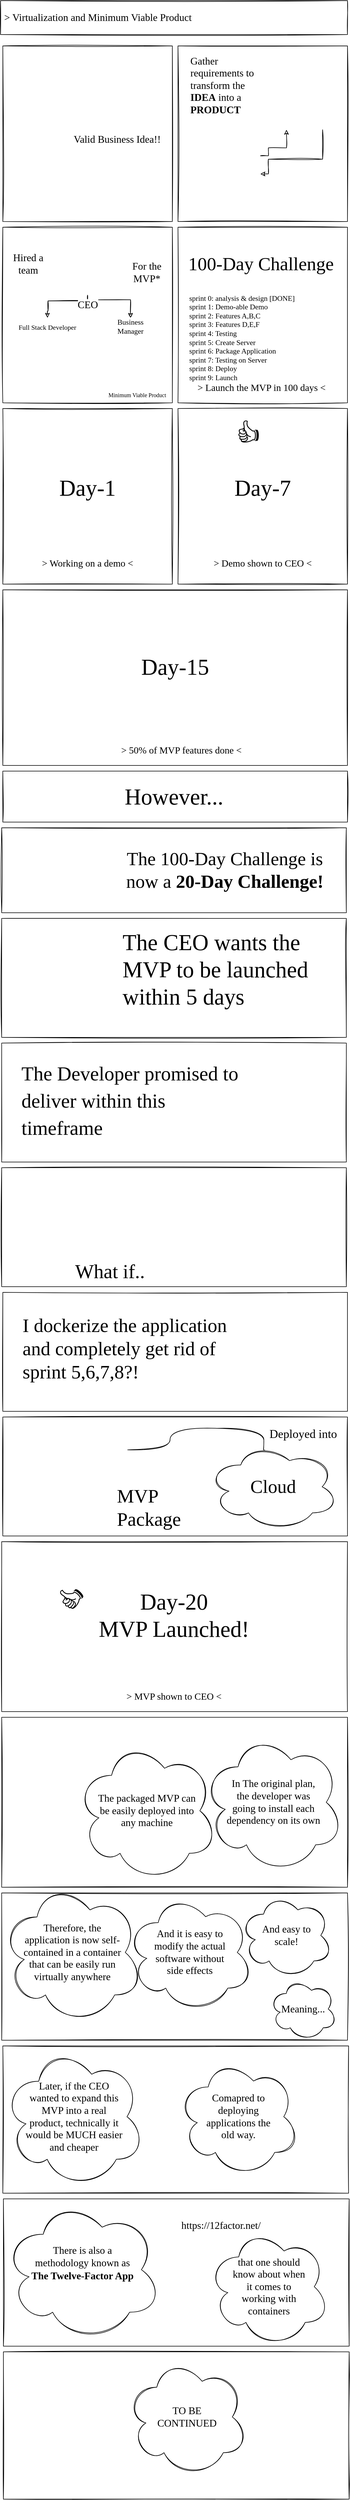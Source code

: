 <mxfile version="14.6.3" type="device"><diagram id="cKeaUwudsI1qq6o2FMqg" name="Page-1"><mxGraphModel dx="1968" dy="1909" grid="1" gridSize="10" guides="1" tooltips="1" connect="1" arrows="1" fold="1" page="1" pageScale="1" pageWidth="850" pageHeight="1100" math="0" shadow="0"><root><mxCell id="0"/><mxCell id="1" parent="0"/><mxCell id="QLudP6BZi5tlfi0COuzN-130" value="" style="rounded=0;whiteSpace=wrap;html=1;sketch=1;fontFamily=Comic Sans MS;fontSize=14;" vertex="1" parent="1"><mxGeometry x="-352" y="2960" width="612" height="300" as="geometry"/></mxCell><mxCell id="QLudP6BZi5tlfi0COuzN-76" value="" style="rounded=0;whiteSpace=wrap;html=1;sketch=1;fontFamily=Comic Sans MS;fontSize=14;" vertex="1" parent="1"><mxGeometry x="-352" y="1770" width="610" height="210" as="geometry"/></mxCell><mxCell id="QLudP6BZi5tlfi0COuzN-74" value="" style="rounded=0;whiteSpace=wrap;html=1;sketch=1;fontFamily=Comic Sans MS;fontSize=14;" vertex="1" parent="1"><mxGeometry x="-352" y="1550" width="610" height="210" as="geometry"/></mxCell><mxCell id="QLudP6BZi5tlfi0COuzN-70" value="" style="rounded=0;whiteSpace=wrap;html=1;sketch=1;fontFamily=Comic Sans MS;fontSize=14;" vertex="1" parent="1"><mxGeometry x="-352" y="1390" width="610" height="150" as="geometry"/></mxCell><mxCell id="QLudP6BZi5tlfi0COuzN-11" value="" style="rounded=0;whiteSpace=wrap;html=1;sketch=1;fontFamily=Comic Sans MS;fontSize=14;" vertex="1" parent="1"><mxGeometry x="-40" y="10" width="300" height="310" as="geometry"/></mxCell><mxCell id="QLudP6BZi5tlfi0COuzN-3" value="" style="rounded=0;whiteSpace=wrap;html=1;sketch=1;fontFamily=Comic Sans MS;fontSize=14;" vertex="1" parent="1"><mxGeometry x="-350" y="10" width="300" height="310" as="geometry"/></mxCell><mxCell id="QLudP6BZi5tlfi0COuzN-2" value="Valid Business Idea!!" style="shape=image;html=1;verticalAlign=top;verticalLabelPosition=bottom;labelBackgroundColor=#ffffff;imageAspect=0;aspect=fixed;image=https://cdn2.iconfinder.com/data/icons/bitsies/128/Lightbulb-128.png;sketch=1;fontFamily=Comic Sans MS;fontSize=18;" vertex="1" parent="1"><mxGeometry x="-212" y="30" width="128" height="128" as="geometry"/></mxCell><mxCell id="QLudP6BZi5tlfi0COuzN-4" value="" style="shape=image;html=1;verticalAlign=top;verticalLabelPosition=bottom;labelBackgroundColor=#ffffff;imageAspect=0;aspect=fixed;image=https://cdn4.iconfinder.com/data/icons/emoji-18/61/5-128.png;sketch=1;fontFamily=Comic Sans MS;fontSize=18;" vertex="1" parent="1"><mxGeometry x="-330" y="220" width="80" height="80" as="geometry"/></mxCell><mxCell id="QLudP6BZi5tlfi0COuzN-8" value="" style="shape=image;html=1;verticalAlign=top;verticalLabelPosition=bottom;labelBackgroundColor=#ffffff;imageAspect=0;aspect=fixed;image=https://cdn4.iconfinder.com/data/icons/emoji-18/61/20-128.png;sketch=1;fontFamily=Comic Sans MS;fontSize=18;rotation=-15;" vertex="1" parent="1"><mxGeometry x="-292" y="1401.01" width="128" height="128" as="geometry"/></mxCell><mxCell id="QLudP6BZi5tlfi0COuzN-9" value="" style="shape=image;html=1;verticalAlign=top;verticalLabelPosition=bottom;labelBackgroundColor=#ffffff;imageAspect=0;aspect=fixed;image=https://cdn4.iconfinder.com/data/icons/emoji-18/61/9-128.png;sketch=1;fontFamily=Comic Sans MS;fontSize=18;rotation=15;" vertex="1" parent="1"><mxGeometry x="-303" y="1586" width="128" height="128" as="geometry"/></mxCell><mxCell id="QLudP6BZi5tlfi0COuzN-19" style="edgeStyle=orthogonalEdgeStyle;rounded=0;sketch=1;orthogonalLoop=1;jettySize=auto;html=1;exitX=1;exitY=0.25;exitDx=0;exitDy=0;entryX=0.25;entryY=1;entryDx=0;entryDy=0;fontFamily=Comic Sans MS;fontSize=18;fontColor=#000000;" edge="1" parent="1" source="QLudP6BZi5tlfi0COuzN-12" target="QLudP6BZi5tlfi0COuzN-18"><mxGeometry relative="1" as="geometry"><Array as="points"><mxPoint x="120" y="204"/><mxPoint x="120" y="190"/><mxPoint x="152" y="190"/></Array></mxGeometry></mxCell><mxCell id="QLudP6BZi5tlfi0COuzN-12" value="" style="shape=image;html=1;verticalAlign=top;verticalLabelPosition=bottom;labelBackgroundColor=#ffffff;imageAspect=0;aspect=fixed;image=https://cdn1.iconfinder.com/data/icons/cryptocurrency-blockchain-fintech-free/32/Cryptocurrency_blockchain_data-37-128.png;sketch=1;fontFamily=Comic Sans MS;fontSize=18;" vertex="1" parent="1"><mxGeometry x="-22" y="172" width="128" height="128" as="geometry"/></mxCell><mxCell id="QLudP6BZi5tlfi0COuzN-16" value="Gather requirements to transform the &lt;b&gt;IDEA&lt;/b&gt; into a &lt;b&gt;PRODUCT&lt;/b&gt;" style="text;html=1;strokeColor=none;fillColor=none;align=left;verticalAlign=middle;whiteSpace=wrap;rounded=0;labelBackgroundColor=#ffffff;sketch=1;fontFamily=Comic Sans MS;fontSize=18;fontColor=#000000;" vertex="1" parent="1"><mxGeometry x="-20" y="50" width="126" height="60" as="geometry"/></mxCell><mxCell id="QLudP6BZi5tlfi0COuzN-17" value="" style="shape=image;html=1;verticalAlign=top;verticalLabelPosition=bottom;labelBackgroundColor=#ffffff;imageAspect=0;aspect=fixed;image=https://cdn4.iconfinder.com/data/icons/emoji-18/61/5-128.png;sketch=1;fontFamily=Comic Sans MS;fontSize=18;" vertex="1" parent="1"><mxGeometry x="158" y="220" width="80" height="80" as="geometry"/></mxCell><mxCell id="QLudP6BZi5tlfi0COuzN-21" style="edgeStyle=orthogonalEdgeStyle;rounded=0;sketch=1;orthogonalLoop=1;jettySize=auto;html=1;exitX=0.75;exitY=1;exitDx=0;exitDy=0;entryX=1;entryY=0.5;entryDx=0;entryDy=0;fontFamily=Comic Sans MS;fontSize=18;fontColor=#000000;" edge="1" parent="1" source="QLudP6BZi5tlfi0COuzN-18" target="QLudP6BZi5tlfi0COuzN-12"><mxGeometry relative="1" as="geometry"><Array as="points"><mxPoint x="216" y="210"/><mxPoint x="120" y="210"/><mxPoint x="120" y="236"/></Array></mxGeometry></mxCell><mxCell id="QLudP6BZi5tlfi0COuzN-18" value="" style="shape=image;html=1;verticalAlign=top;verticalLabelPosition=bottom;labelBackgroundColor=#ffffff;imageAspect=0;aspect=fixed;image=https://cdn1.iconfinder.com/data/icons/cryptocurrency-blockchain-fintech-free/32/Cryptocurrency_blockchain_data-37-128.png;sketch=1;fontFamily=Comic Sans MS;fontSize=18;" vertex="1" parent="1"><mxGeometry x="120" y="30" width="128" height="128" as="geometry"/></mxCell><mxCell id="QLudP6BZi5tlfi0COuzN-22" value="" style="rounded=0;whiteSpace=wrap;html=1;sketch=1;fontFamily=Comic Sans MS;fontSize=14;" vertex="1" parent="1"><mxGeometry x="-350" y="330" width="300" height="310" as="geometry"/></mxCell><mxCell id="QLudP6BZi5tlfi0COuzN-23" value="" style="rounded=0;whiteSpace=wrap;html=1;sketch=1;fontFamily=Comic Sans MS;fontSize=14;" vertex="1" parent="1"><mxGeometry x="-40" y="330" width="300" height="310" as="geometry"/></mxCell><mxCell id="QLudP6BZi5tlfi0COuzN-34" style="edgeStyle=orthogonalEdgeStyle;rounded=0;sketch=1;orthogonalLoop=1;jettySize=auto;html=1;exitX=0.5;exitY=1;exitDx=0;exitDy=0;entryX=0.5;entryY=0;entryDx=0;entryDy=0;fontFamily=Comic Sans MS;fontSize=10;fontColor=#000000;" edge="1" parent="1" source="QLudP6BZi5tlfi0COuzN-24" target="QLudP6BZi5tlfi0COuzN-29"><mxGeometry relative="1" as="geometry"><Array as="points"><mxPoint x="-200" y="458"/><mxPoint x="-124" y="458"/></Array></mxGeometry></mxCell><mxCell id="QLudP6BZi5tlfi0COuzN-35" style="edgeStyle=orthogonalEdgeStyle;rounded=0;sketch=1;orthogonalLoop=1;jettySize=auto;html=1;exitX=0.5;exitY=1;exitDx=0;exitDy=0;entryX=0.5;entryY=0;entryDx=0;entryDy=0;fontFamily=Comic Sans MS;fontSize=10;fontColor=#000000;" edge="1" parent="1" source="QLudP6BZi5tlfi0COuzN-24" target="QLudP6BZi5tlfi0COuzN-28"><mxGeometry relative="1" as="geometry"><Array as="points"><mxPoint x="-200" y="460"/><mxPoint x="-270" y="460"/><mxPoint x="-270" y="478"/></Array></mxGeometry></mxCell><mxCell id="QLudP6BZi5tlfi0COuzN-24" value="CEO" style="shape=image;html=1;verticalAlign=top;verticalLabelPosition=bottom;labelBackgroundColor=#ffffff;imageAspect=0;aspect=fixed;image=https://cdn4.iconfinder.com/data/icons/emoji-18/61/17-128.png;sketch=1;fontFamily=Comic Sans MS;fontSize=18;" vertex="1" parent="1"><mxGeometry x="-250" y="350" width="100" height="100" as="geometry"/></mxCell><mxCell id="QLudP6BZi5tlfi0COuzN-25" value="For the MVP*" style="text;html=1;strokeColor=none;fillColor=none;align=center;verticalAlign=middle;whiteSpace=wrap;rounded=0;labelBackgroundColor=#ffffff;sketch=1;fontFamily=Comic Sans MS;fontSize=18;fontColor=#000000;" vertex="1" parent="1"><mxGeometry x="-130" y="350" width="70" height="120" as="geometry"/></mxCell><mxCell id="QLudP6BZi5tlfi0COuzN-26" value="" style="shape=image;html=1;verticalAlign=top;verticalLabelPosition=bottom;labelBackgroundColor=#ffffff;imageAspect=0;aspect=fixed;image=https://cdn4.iconfinder.com/data/icons/emoji-18/61/5-128.png;sketch=1;fontFamily=Comic Sans MS;fontSize=18;" vertex="1" parent="1"><mxGeometry x="-164" y="530" width="80" height="80" as="geometry"/></mxCell><mxCell id="QLudP6BZi5tlfi0COuzN-27" value="" style="shape=image;html=1;verticalAlign=top;verticalLabelPosition=bottom;labelBackgroundColor=#ffffff;imageAspect=0;aspect=fixed;image=https://cdn4.iconfinder.com/data/icons/emoji-18/61/5-128.png;sketch=1;fontFamily=Comic Sans MS;fontSize=18;" vertex="1" parent="1"><mxGeometry x="-314" y="530" width="80" height="80" as="geometry"/></mxCell><mxCell id="QLudP6BZi5tlfi0COuzN-28" value="&lt;font style=&quot;font-size: 12px&quot;&gt;Full Stack Developer&lt;/font&gt;" style="text;html=1;strokeColor=none;fillColor=none;align=center;verticalAlign=middle;whiteSpace=wrap;rounded=0;labelBackgroundColor=#ffffff;sketch=1;fontFamily=Comic Sans MS;fontSize=18;fontColor=#000000;" vertex="1" parent="1"><mxGeometry x="-340" y="490" width="138" height="30" as="geometry"/></mxCell><mxCell id="QLudP6BZi5tlfi0COuzN-29" value="Business&lt;br style=&quot;font-size: 13px;&quot;&gt;Manager" style="text;html=1;strokeColor=none;fillColor=none;align=center;verticalAlign=middle;whiteSpace=wrap;rounded=0;labelBackgroundColor=#ffffff;sketch=1;fontFamily=Comic Sans MS;fontSize=13;fontColor=#000000;" vertex="1" parent="1"><mxGeometry x="-159" y="490" width="70" height="30" as="geometry"/></mxCell><mxCell id="QLudP6BZi5tlfi0COuzN-31" value="Hired a team" style="text;html=1;strokeColor=none;fillColor=none;align=center;verticalAlign=middle;whiteSpace=wrap;rounded=0;labelBackgroundColor=#ffffff;sketch=1;fontFamily=Comic Sans MS;fontSize=18;fontColor=#000000;" vertex="1" parent="1"><mxGeometry x="-340" y="350" width="70" height="90" as="geometry"/></mxCell><mxCell id="QLudP6BZi5tlfi0COuzN-33" value="Minimum Viable Product" style="text;html=1;strokeColor=none;fillColor=none;align=center;verticalAlign=middle;whiteSpace=wrap;rounded=0;labelBackgroundColor=#ffffff;sketch=1;fontFamily=Comic Sans MS;fontSize=10;fontColor=#000000;" vertex="1" parent="1"><mxGeometry x="-170" y="612" width="116" height="28" as="geometry"/></mxCell><mxCell id="QLudP6BZi5tlfi0COuzN-37" value="" style="shape=image;html=1;verticalAlign=top;verticalLabelPosition=bottom;labelBackgroundColor=#ffffff;imageAspect=0;aspect=fixed;image=https://cdn0.iconfinder.com/data/icons/business-collection-2027/60/rich-128.png;sketch=1;fontFamily=Comic Sans MS;fontSize=13;fontColor=#000000;align=center;" vertex="1" parent="1"><mxGeometry x="166" y="170" width="36" height="36" as="geometry"/></mxCell><mxCell id="QLudP6BZi5tlfi0COuzN-38" value="100-Day Challenge" style="text;html=1;strokeColor=none;fillColor=none;align=center;verticalAlign=middle;whiteSpace=wrap;rounded=0;labelBackgroundColor=#ffffff;sketch=1;fontFamily=Comic Sans MS;fontSize=33;fontColor=#000000;" vertex="1" parent="1"><mxGeometry x="-30" y="345.28" width="274" height="99.43" as="geometry"/></mxCell><mxCell id="QLudP6BZi5tlfi0COuzN-39" value="" style="rounded=0;whiteSpace=wrap;html=1;sketch=1;fontFamily=Comic Sans MS;fontSize=14;" vertex="1" parent="1"><mxGeometry x="-350" y="650" width="300" height="310" as="geometry"/></mxCell><mxCell id="QLudP6BZi5tlfi0COuzN-40" value="&lt;font style=&quot;font-size: 17px&quot;&gt;&amp;gt; Launch the MVP in 100 days &amp;lt;&lt;/font&gt;" style="text;html=1;strokeColor=none;fillColor=none;align=center;verticalAlign=middle;whiteSpace=wrap;rounded=0;labelBackgroundColor=#ffffff;sketch=1;fontFamily=Comic Sans MS;fontSize=40;fontColor=#000000;" vertex="1" parent="1"><mxGeometry x="-22" y="590" width="260" height="30" as="geometry"/></mxCell><mxCell id="QLudP6BZi5tlfi0COuzN-41" value="&amp;nbsp;&amp;gt; Virtualization and Minimum Viable Product" style="rounded=0;whiteSpace=wrap;html=1;sketch=1;fontFamily=Comic Sans MS;fontSize=18;align=left;" vertex="1" parent="1"><mxGeometry x="-354" y="-70" width="614" height="60" as="geometry"/></mxCell><mxCell id="QLudP6BZi5tlfi0COuzN-42" value="Day-1" style="text;html=1;strokeColor=none;fillColor=none;align=center;verticalAlign=middle;whiteSpace=wrap;rounded=0;labelBackgroundColor=#ffffff;sketch=1;fontFamily=Comic Sans MS;fontSize=40;fontColor=#000000;" vertex="1" parent="1"><mxGeometry x="-330" y="769.43" width="260" height="40.57" as="geometry"/></mxCell><mxCell id="QLudP6BZi5tlfi0COuzN-43" value="" style="shape=image;html=1;verticalAlign=top;verticalLabelPosition=bottom;labelBackgroundColor=#ffffff;imageAspect=0;aspect=fixed;image=https://cdn4.iconfinder.com/data/icons/emoji-18/61/5-128.png;sketch=1;fontFamily=Comic Sans MS;fontSize=18;" vertex="1" parent="1"><mxGeometry x="-330" y="660" width="80" height="80" as="geometry"/></mxCell><mxCell id="QLudP6BZi5tlfi0COuzN-47" value="&lt;font style=&quot;font-size: 17px&quot;&gt;&amp;gt; Working on a demo &amp;lt;&lt;/font&gt;" style="text;html=1;strokeColor=none;fillColor=none;align=center;verticalAlign=middle;whiteSpace=wrap;rounded=0;labelBackgroundColor=#ffffff;sketch=1;fontFamily=Comic Sans MS;fontSize=40;fontColor=#000000;" vertex="1" parent="1"><mxGeometry x="-330" y="900" width="260" height="30" as="geometry"/></mxCell><mxCell id="QLudP6BZi5tlfi0COuzN-49" value="" style="rounded=0;whiteSpace=wrap;html=1;sketch=1;fontFamily=Comic Sans MS;fontSize=14;" vertex="1" parent="1"><mxGeometry x="-40" y="650" width="300" height="310" as="geometry"/></mxCell><mxCell id="QLudP6BZi5tlfi0COuzN-50" value="Day-7" style="text;html=1;strokeColor=none;fillColor=none;align=center;verticalAlign=middle;whiteSpace=wrap;rounded=0;labelBackgroundColor=#ffffff;sketch=1;fontFamily=Comic Sans MS;fontSize=40;fontColor=#000000;" vertex="1" parent="1"><mxGeometry x="-20" y="710" width="260" height="159.43" as="geometry"/></mxCell><mxCell id="QLudP6BZi5tlfi0COuzN-52" value="&lt;font style=&quot;font-size: 17px&quot;&gt;&amp;gt; Demo shown to CEO &amp;lt;&lt;/font&gt;" style="text;html=1;strokeColor=none;fillColor=none;align=center;verticalAlign=middle;whiteSpace=wrap;rounded=0;labelBackgroundColor=#ffffff;sketch=1;fontFamily=Comic Sans MS;fontSize=40;fontColor=#000000;" vertex="1" parent="1"><mxGeometry x="-20" y="900" width="260" height="30" as="geometry"/></mxCell><mxCell id="QLudP6BZi5tlfi0COuzN-53" value="" style="shape=image;html=1;verticalAlign=top;verticalLabelPosition=bottom;labelBackgroundColor=#ffffff;imageAspect=0;aspect=fixed;image=https://cdn4.iconfinder.com/data/icons/emoji-18/61/1-128.png;sketch=1;fontFamily=Comic Sans MS;fontSize=18;fontColor=#000000;align=left;" vertex="1" parent="1"><mxGeometry x="-22" y="660" width="80" height="80" as="geometry"/></mxCell><mxCell id="QLudP6BZi5tlfi0COuzN-55" value="&lt;font style=&quot;font-size: 42px;&quot;&gt;👍&lt;/font&gt;" style="text;html=1;strokeColor=none;fillColor=none;align=center;verticalAlign=middle;whiteSpace=wrap;rounded=0;labelBackgroundColor=none;sketch=1;fontFamily=Comic Sans MS;fontSize=42;fontColor=#000000;" vertex="1" parent="1"><mxGeometry x="70" y="680" width="30" height="30" as="geometry"/></mxCell><mxCell id="QLudP6BZi5tlfi0COuzN-57" value="" style="rounded=0;whiteSpace=wrap;html=1;sketch=1;fontFamily=Comic Sans MS;fontSize=14;" vertex="1" parent="1"><mxGeometry x="-350" y="970" width="610" height="310" as="geometry"/></mxCell><mxCell id="QLudP6BZi5tlfi0COuzN-58" value="Day-15" style="text;html=1;strokeColor=none;fillColor=none;align=center;verticalAlign=middle;whiteSpace=wrap;rounded=0;labelBackgroundColor=#ffffff;sketch=1;fontFamily=Comic Sans MS;fontSize=40;fontColor=#000000;" vertex="1" parent="1"><mxGeometry x="-175" y="1026.57" width="260" height="159.43" as="geometry"/></mxCell><mxCell id="QLudP6BZi5tlfi0COuzN-60" value="&lt;font style=&quot;font-size: 17px&quot;&gt;&amp;gt; 50% of MVP features done &amp;lt;&lt;/font&gt;" style="text;html=1;strokeColor=none;fillColor=none;align=center;verticalAlign=middle;whiteSpace=wrap;rounded=0;labelBackgroundColor=#ffffff;sketch=1;fontFamily=Comic Sans MS;fontSize=40;fontColor=#000000;" vertex="1" parent="1"><mxGeometry x="-164" y="1230" width="260" height="30" as="geometry"/></mxCell><mxCell id="QLudP6BZi5tlfi0COuzN-61" value="" style="shape=image;html=1;verticalAlign=top;verticalLabelPosition=bottom;labelBackgroundColor=#ffffff;imageAspect=0;aspect=fixed;image=https://cdn4.iconfinder.com/data/icons/emoji-18/61/17-128.png;sketch=1;fontFamily=Comic Sans MS;fontSize=18;rotation=-15;" vertex="1" parent="1"><mxGeometry x="-309" y="1036" width="150" height="150" as="geometry"/></mxCell><mxCell id="QLudP6BZi5tlfi0COuzN-66" value="" style="rounded=0;whiteSpace=wrap;html=1;sketch=1;fontFamily=Comic Sans MS;fontSize=14;" vertex="1" parent="1"><mxGeometry x="-350" y="1290" width="610" height="90" as="geometry"/></mxCell><mxCell id="QLudP6BZi5tlfi0COuzN-67" value="However..." style="text;html=1;strokeColor=none;fillColor=none;align=center;verticalAlign=middle;whiteSpace=wrap;rounded=0;labelBackgroundColor=#ffffff;sketch=1;fontFamily=Comic Sans MS;fontSize=40;fontColor=#000000;" vertex="1" parent="1"><mxGeometry x="-177" y="1305.28" width="260" height="59.43" as="geometry"/></mxCell><mxCell id="QLudP6BZi5tlfi0COuzN-71" value="&lt;font style=&quot;font-size: 33px&quot;&gt;The 100-Day Challenge is now a&amp;nbsp;&lt;b style=&quot;font-size: 33px&quot;&gt;20-Day Challenge!&lt;/b&gt;&lt;/font&gt;" style="text;html=1;strokeColor=none;fillColor=none;align=center;verticalAlign=middle;whiteSpace=wrap;rounded=0;labelBackgroundColor=#ffffff;sketch=1;fontFamily=Comic Sans MS;fontSize=33;fontColor=#000000;" vertex="1" parent="1"><mxGeometry x="-158" y="1435.29" width="402" height="59.43" as="geometry"/></mxCell><mxCell id="QLudP6BZi5tlfi0COuzN-72" value="" style="shape=image;html=1;verticalAlign=top;verticalLabelPosition=bottom;labelBackgroundColor=#ffffff;imageAspect=0;aspect=fixed;image=https://cdn4.iconfinder.com/data/icons/emoji-18/61/20-128.png;sketch=1;fontFamily=Comic Sans MS;fontSize=18;rotation=15;" vertex="1" parent="1"><mxGeometry x="-340" y="1401.01" width="50" height="50" as="geometry"/></mxCell><mxCell id="QLudP6BZi5tlfi0COuzN-73" value="" style="shape=image;html=1;verticalAlign=top;verticalLabelPosition=bottom;labelBackgroundColor=#ffffff;imageAspect=0;aspect=fixed;image=https://cdn4.iconfinder.com/data/icons/emoji-18/61/20-128.png;sketch=1;fontFamily=Comic Sans MS;fontSize=18;rotation=-15;" vertex="1" parent="1"><mxGeometry x="-340" y="1479.01" width="50" height="50" as="geometry"/></mxCell><mxCell id="QLudP6BZi5tlfi0COuzN-75" value="The CEO wants the MVP to be launched within 5 days" style="text;html=1;strokeColor=none;fillColor=none;align=left;verticalAlign=middle;whiteSpace=wrap;rounded=0;labelBackgroundColor=#ffffff;sketch=1;fontFamily=Comic Sans MS;fontSize=40;fontColor=#000000;" vertex="1" parent="1"><mxGeometry x="-140" y="1610" width="390" height="59.43" as="geometry"/></mxCell><mxCell id="QLudP6BZi5tlfi0COuzN-78" value="&lt;font style=&quot;font-size: 35px&quot;&gt;The Developer promised to deliver within this timeframe&lt;/font&gt;" style="text;html=1;strokeColor=none;fillColor=none;align=left;verticalAlign=middle;whiteSpace=wrap;rounded=0;labelBackgroundColor=#ffffff;sketch=1;fontFamily=Comic Sans MS;fontSize=40;fontColor=#000000;" vertex="1" parent="1"><mxGeometry x="-319" y="1840.28" width="390" height="59.43" as="geometry"/></mxCell><mxCell id="QLudP6BZi5tlfi0COuzN-79" value="" style="shape=image;html=1;verticalAlign=top;verticalLabelPosition=bottom;labelBackgroundColor=#ffffff;imageAspect=0;aspect=fixed;image=https://cdn4.iconfinder.com/data/icons/emoji-18/61/5-128.png;sketch=1;fontFamily=Comic Sans MS;fontSize=33;fontColor=#000000;align=left;rotation=-180;" vertex="1" parent="1"><mxGeometry x="100" y="1806" width="128" height="128" as="geometry"/></mxCell><mxCell id="QLudP6BZi5tlfi0COuzN-80" value="" style="rounded=0;whiteSpace=wrap;html=1;sketch=1;fontFamily=Comic Sans MS;fontSize=14;" vertex="1" parent="1"><mxGeometry x="-352" y="1990" width="610" height="210" as="geometry"/></mxCell><mxCell id="QLudP6BZi5tlfi0COuzN-81" value="&lt;span style=&quot;font-size: 35px&quot;&gt;What if..&lt;/span&gt;" style="text;html=1;strokeColor=none;fillColor=none;align=left;verticalAlign=middle;whiteSpace=wrap;rounded=0;labelBackgroundColor=#ffffff;sketch=1;fontFamily=Comic Sans MS;fontSize=40;fontColor=#000000;" vertex="1" parent="1"><mxGeometry x="-224" y="2141" width="244" height="59.43" as="geometry"/></mxCell><mxCell id="QLudP6BZi5tlfi0COuzN-83" value="" style="shape=image;html=1;verticalAlign=top;verticalLabelPosition=bottom;labelBackgroundColor=#ffffff;imageAspect=0;aspect=fixed;image=https://cdn4.iconfinder.com/data/icons/emoji-18/61/14-128.png;sketch=1;fontFamily=Comic Sans MS;fontSize=33;fontColor=#000000;align=left;rotation=15;" vertex="1" parent="1"><mxGeometry x="-109" y="2031" width="128" height="128" as="geometry"/></mxCell><mxCell id="QLudP6BZi5tlfi0COuzN-84" value="" style="shape=image;html=1;verticalAlign=top;verticalLabelPosition=bottom;labelBackgroundColor=#ffffff;imageAspect=0;aspect=fixed;image=https://cdn3.iconfinder.com/data/icons/social-media-2169/24/social_media_social_media_logo_docker-128.png;sketch=1;fontFamily=Comic Sans MS;fontSize=33;fontColor=#000000;align=left;" vertex="1" parent="1"><mxGeometry x="-330" y="1990" width="100" height="100" as="geometry"/></mxCell><mxCell id="QLudP6BZi5tlfi0COuzN-85" value="" style="shape=image;html=1;verticalAlign=top;verticalLabelPosition=bottom;labelBackgroundColor=#ffffff;imageAspect=0;aspect=fixed;image=https://cdn3.iconfinder.com/data/icons/social-media-2169/24/social_media_social_media_logo_docker-128.png;sketch=1;fontFamily=Comic Sans MS;fontSize=33;fontColor=#000000;align=left;" vertex="1" parent="1"><mxGeometry x="-250" y="2030" width="128" height="128" as="geometry"/></mxCell><mxCell id="QLudP6BZi5tlfi0COuzN-86" value="" style="shape=image;html=1;verticalAlign=top;verticalLabelPosition=bottom;labelBackgroundColor=#ffffff;imageAspect=0;aspect=fixed;image=https://cdn3.iconfinder.com/data/icons/social-media-2169/24/social_media_social_media_logo_docker-128.png;sketch=1;fontFamily=Comic Sans MS;fontSize=33;fontColor=#000000;align=left;" vertex="1" parent="1"><mxGeometry x="-330" y="2100" width="100" height="100" as="geometry"/></mxCell><mxCell id="QLudP6BZi5tlfi0COuzN-87" value="" style="shape=image;html=1;verticalAlign=top;verticalLabelPosition=bottom;labelBackgroundColor=#ffffff;imageAspect=0;aspect=fixed;image=https://cdn3.iconfinder.com/data/icons/social-media-2169/24/social_media_social_media_logo_docker-128.png;sketch=1;fontFamily=Comic Sans MS;fontSize=33;fontColor=#000000;align=left;" vertex="1" parent="1"><mxGeometry x="36" y="2002" width="98" height="98" as="geometry"/></mxCell><mxCell id="QLudP6BZi5tlfi0COuzN-88" value="" style="shape=image;html=1;verticalAlign=top;verticalLabelPosition=bottom;labelBackgroundColor=#ffffff;imageAspect=0;aspect=fixed;image=https://cdn3.iconfinder.com/data/icons/social-media-2169/24/social_media_social_media_logo_docker-128.png;sketch=1;fontFamily=Comic Sans MS;fontSize=33;fontColor=#000000;align=left;" vertex="1" parent="1"><mxGeometry x="122" y="2060" width="128" height="128" as="geometry"/></mxCell><mxCell id="QLudP6BZi5tlfi0COuzN-89" value="" style="shape=image;html=1;verticalAlign=top;verticalLabelPosition=bottom;labelBackgroundColor=#ffffff;imageAspect=0;aspect=fixed;image=https://cdn3.iconfinder.com/data/icons/social-media-2169/24/social_media_social_media_logo_docker-128.png;sketch=1;fontFamily=Comic Sans MS;fontSize=33;fontColor=#000000;align=left;" vertex="1" parent="1"><mxGeometry x="26" y="2118" width="70" height="70" as="geometry"/></mxCell><mxCell id="QLudP6BZi5tlfi0COuzN-90" value="" style="shape=image;html=1;verticalAlign=top;verticalLabelPosition=bottom;labelBackgroundColor=#ffffff;imageAspect=0;aspect=fixed;image=https://cdn3.iconfinder.com/data/icons/social-media-2169/24/social_media_social_media_logo_docker-128.png;sketch=1;fontFamily=Comic Sans MS;fontSize=33;fontColor=#000000;align=left;" vertex="1" parent="1"><mxGeometry x="166" y="1990" width="78" height="78" as="geometry"/></mxCell><mxCell id="QLudP6BZi5tlfi0COuzN-91" value="" style="rounded=0;whiteSpace=wrap;html=1;sketch=1;fontFamily=Comic Sans MS;fontSize=14;" vertex="1" parent="1"><mxGeometry x="-350" y="2210" width="610" height="210" as="geometry"/></mxCell><mxCell id="QLudP6BZi5tlfi0COuzN-92" value="&lt;span style=&quot;font-size: 34px&quot;&gt;I dockerize the application and completely get rid of sprint 5,6,7,8?!&lt;/span&gt;" style="text;html=1;strokeColor=none;fillColor=none;align=left;verticalAlign=middle;whiteSpace=wrap;rounded=0;labelBackgroundColor=#ffffff;sketch=1;fontFamily=Comic Sans MS;fontSize=34;fontColor=#000000;" vertex="1" parent="1"><mxGeometry x="-317" y="2280.28" width="390" height="59.43" as="geometry"/></mxCell><mxCell id="QLudP6BZi5tlfi0COuzN-94" value="" style="shape=image;html=1;verticalAlign=top;verticalLabelPosition=bottom;labelBackgroundColor=#ffffff;imageAspect=0;aspect=fixed;image=https://cdn4.iconfinder.com/data/icons/emoji-18/61/3-128.png;sketch=1;fontFamily=Comic Sans MS;fontSize=33;fontColor=#000000;align=left;" vertex="1" parent="1"><mxGeometry x="73" y="2233" width="164.01" height="164.01" as="geometry"/></mxCell><mxCell id="QLudP6BZi5tlfi0COuzN-95" value="&lt;span style=&quot;font-size: 13px&quot;&gt;sprint 0: analysis &amp;amp; design [DONE]&lt;br style=&quot;font-size: 13px&quot;&gt;sprint 1: Demo-able Demo&lt;br&gt;sprint 2: Features A,B,C&lt;br&gt;sprint 3: Features D,E,F&lt;br&gt;sprint 4: Testing&lt;br&gt;sprint 5: Create Server&lt;br&gt;sprint 6: Package Application&lt;br&gt;sprint 7: Testing on Server&lt;br&gt;sprint 8: Deploy&lt;br&gt;sprint 9: Launch&lt;br style=&quot;font-size: 13px&quot;&gt;&lt;/span&gt;" style="text;html=1;strokeColor=none;fillColor=none;align=left;verticalAlign=middle;whiteSpace=wrap;rounded=0;labelBackgroundColor=#ffffff;sketch=1;fontFamily=Comic Sans MS;fontSize=13;fontColor=#000000;" vertex="1" parent="1"><mxGeometry x="-22" y="510" width="260" height="30" as="geometry"/></mxCell><mxCell id="QLudP6BZi5tlfi0COuzN-107" value="" style="rounded=0;whiteSpace=wrap;html=1;sketch=1;fontFamily=Comic Sans MS;fontSize=14;" vertex="1" parent="1"><mxGeometry x="-350" y="2430" width="610" height="210" as="geometry"/></mxCell><mxCell id="QLudP6BZi5tlfi0COuzN-120" style="edgeStyle=orthogonalEdgeStyle;rounded=0;sketch=1;orthogonalLoop=1;jettySize=auto;html=1;entryX=0.4;entryY=0.1;entryDx=0;entryDy=0;entryPerimeter=0;fontFamily=Comic Sans MS;fontSize=33;fontColor=#000000;curved=1;" edge="1" parent="1" source="QLudP6BZi5tlfi0COuzN-117" target="QLudP6BZi5tlfi0COuzN-119"><mxGeometry relative="1" as="geometry"><Array as="points"><mxPoint x="-54" y="2488"/><mxPoint x="-54" y="2450"/><mxPoint x="112" y="2450"/></Array></mxGeometry></mxCell><mxCell id="QLudP6BZi5tlfi0COuzN-117" value="" style="shape=image;html=1;verticalAlign=top;verticalLabelPosition=bottom;labelBackgroundColor=#ffffff;imageAspect=0;aspect=fixed;image=https://cdn3.iconfinder.com/data/icons/social-media-2169/24/social_media_social_media_logo_docker-128.png;sketch=1;fontFamily=Comic Sans MS;fontSize=33;fontColor=#000000;align=left;" vertex="1" parent="1"><mxGeometry x="-319" y="2440" width="190" height="190" as="geometry"/></mxCell><mxCell id="QLudP6BZi5tlfi0COuzN-118" value="&lt;span style=&quot;font-size: 34px&quot;&gt;MVP Package&lt;/span&gt;" style="text;html=1;strokeColor=none;fillColor=none;align=left;verticalAlign=middle;whiteSpace=wrap;rounded=0;labelBackgroundColor=#ffffff;sketch=1;fontFamily=Comic Sans MS;fontSize=34;fontColor=#000000;" vertex="1" parent="1"><mxGeometry x="-150" y="2560" width="136" height="59.43" as="geometry"/></mxCell><mxCell id="QLudP6BZi5tlfi0COuzN-119" value="Cloud" style="ellipse;shape=cloud;whiteSpace=wrap;html=1;labelBackgroundColor=none;sketch=1;fontFamily=Comic Sans MS;fontSize=33;fontColor=#000000;align=center;" vertex="1" parent="1"><mxGeometry x="13.49" y="2476.33" width="230.51" height="153.67" as="geometry"/></mxCell><mxCell id="QLudP6BZi5tlfi0COuzN-121" value="&lt;span style=&quot;font-size: 21px;&quot;&gt;Deployed into&lt;/span&gt;" style="text;html=1;strokeColor=none;fillColor=none;align=left;verticalAlign=middle;whiteSpace=wrap;rounded=0;labelBackgroundColor=#ffffff;sketch=1;fontFamily=Comic Sans MS;fontSize=21;fontColor=#000000;" vertex="1" parent="1"><mxGeometry x="120" y="2430" width="136" height="59.43" as="geometry"/></mxCell><mxCell id="QLudP6BZi5tlfi0COuzN-122" value="" style="rounded=0;whiteSpace=wrap;html=1;sketch=1;fontFamily=Comic Sans MS;fontSize=14;" vertex="1" parent="1"><mxGeometry x="-352" y="2650" width="612" height="300" as="geometry"/></mxCell><mxCell id="QLudP6BZi5tlfi0COuzN-123" value="Day-20&lt;br&gt;MVP Launched!" style="text;html=1;strokeColor=none;fillColor=none;align=center;verticalAlign=middle;whiteSpace=wrap;rounded=0;labelBackgroundColor=#ffffff;sketch=1;fontFamily=Comic Sans MS;fontSize=40;fontColor=#000000;" vertex="1" parent="1"><mxGeometry x="-210" y="2700" width="326" height="159.43" as="geometry"/></mxCell><mxCell id="QLudP6BZi5tlfi0COuzN-124" value="&lt;font style=&quot;font-size: 17px&quot;&gt;&amp;gt; MVP shown to CEO &amp;lt;&lt;/font&gt;" style="text;html=1;strokeColor=none;fillColor=none;align=center;verticalAlign=middle;whiteSpace=wrap;rounded=0;labelBackgroundColor=#ffffff;sketch=1;fontFamily=Comic Sans MS;fontSize=40;fontColor=#000000;" vertex="1" parent="1"><mxGeometry x="-177" y="2900" width="260" height="30" as="geometry"/></mxCell><mxCell id="QLudP6BZi5tlfi0COuzN-125" value="" style="shape=image;html=1;verticalAlign=top;verticalLabelPosition=bottom;labelBackgroundColor=#ffffff;imageAspect=0;aspect=fixed;image=https://cdn4.iconfinder.com/data/icons/emoji-18/61/1-128.png;sketch=1;fontFamily=Comic Sans MS;fontSize=18;fontColor=#000000;align=left;rotation=-35;" vertex="1" parent="1"><mxGeometry x="-319" y="2739.72" width="80" height="80" as="geometry"/></mxCell><mxCell id="QLudP6BZi5tlfi0COuzN-126" value="&lt;font style=&quot;font-size: 42px;&quot;&gt;👍&lt;/font&gt;" style="text;html=1;strokeColor=none;fillColor=none;align=center;verticalAlign=middle;whiteSpace=wrap;rounded=0;labelBackgroundColor=none;sketch=1;fontFamily=Comic Sans MS;fontSize=42;fontColor=#000000;rotation=-45;" vertex="1" parent="1"><mxGeometry x="-242" y="2735" width="30" height="30" as="geometry"/></mxCell><mxCell id="QLudP6BZi5tlfi0COuzN-129" value="The packaged MVP can be easily deployed into any machine" style="ellipse;shape=cloud;whiteSpace=wrap;html=1;labelBackgroundColor=none;sketch=1;fontFamily=Comic Sans MS;fontSize=18;fontColor=#000000;align=center;spacing=39;" vertex="1" parent="1"><mxGeometry x="-220" y="3000" width="250" height="250" as="geometry"/></mxCell><mxCell id="QLudP6BZi5tlfi0COuzN-131" value="In The original plan, the developer was going to install each dependency on its own" style="ellipse;shape=cloud;whiteSpace=wrap;html=1;labelBackgroundColor=none;sketch=1;fontFamily=Comic Sans MS;fontSize=18;fontColor=#000000;align=center;spacing=39;" vertex="1" parent="1"><mxGeometry x="3.74" y="2985" width="250" height="250" as="geometry"/></mxCell><mxCell id="QLudP6BZi5tlfi0COuzN-132" value="" style="rounded=0;whiteSpace=wrap;html=1;sketch=1;fontFamily=Comic Sans MS;fontSize=14;" vertex="1" parent="1"><mxGeometry x="-352" y="3270" width="612" height="260" as="geometry"/></mxCell><mxCell id="QLudP6BZi5tlfi0COuzN-133" value="Therefore, the application is now self-contained in a container that can be easily run virtually anywhere" style="ellipse;shape=cloud;whiteSpace=wrap;html=1;labelBackgroundColor=none;sketch=1;fontFamily=Comic Sans MS;fontSize=18;fontColor=#000000;align=center;spacing=39;" vertex="1" parent="1"><mxGeometry x="-352" y="3250" width="250" height="250" as="geometry"/></mxCell><mxCell id="QLudP6BZi5tlfi0COuzN-134" value="And it is easy to modify the actual software without side effects" style="ellipse;shape=cloud;whiteSpace=wrap;html=1;labelBackgroundColor=none;sketch=1;fontFamily=Comic Sans MS;fontSize=18;fontColor=#000000;align=center;spacing=39;" vertex="1" parent="1"><mxGeometry x="-131" y="3270" width="224" height="210" as="geometry"/></mxCell><mxCell id="QLudP6BZi5tlfi0COuzN-135" value="And easy to scale!" style="ellipse;shape=cloud;whiteSpace=wrap;html=1;labelBackgroundColor=none;sketch=1;fontFamily=Comic Sans MS;fontSize=18;fontColor=#000000;align=center;spacing=39;" vertex="1" parent="1"><mxGeometry x="71" y="3270" width="162" height="150" as="geometry"/></mxCell><mxCell id="QLudP6BZi5tlfi0COuzN-136" value="" style="rounded=0;whiteSpace=wrap;html=1;sketch=1;fontFamily=Comic Sans MS;fontSize=14;" vertex="1" parent="1"><mxGeometry x="-350" y="3540" width="612" height="260" as="geometry"/></mxCell><mxCell id="QLudP6BZi5tlfi0COuzN-137" value="Meaning..." style="ellipse;shape=cloud;whiteSpace=wrap;html=1;labelBackgroundColor=none;sketch=1;fontFamily=Comic Sans MS;fontSize=18;fontColor=#000000;align=center;spacing=39;" vertex="1" parent="1"><mxGeometry x="122" y="3420" width="118.8" height="110" as="geometry"/></mxCell><mxCell id="QLudP6BZi5tlfi0COuzN-138" value="Later, if the CEO wanted to expand this MVP into a real product, technically it would be MUCH easier and cheaper" style="ellipse;shape=cloud;whiteSpace=wrap;html=1;labelBackgroundColor=none;sketch=1;fontFamily=Comic Sans MS;fontSize=18;fontColor=#000000;align=center;spacing=39;" vertex="1" parent="1"><mxGeometry x="-349" y="3540" width="250" height="250" as="geometry"/></mxCell><mxCell id="QLudP6BZi5tlfi0COuzN-139" value="Comapred to deploying applications the old way." style="ellipse;shape=cloud;whiteSpace=wrap;html=1;labelBackgroundColor=none;sketch=1;fontFamily=Comic Sans MS;fontSize=18;fontColor=#000000;align=center;spacing=39;" vertex="1" parent="1"><mxGeometry x="-40" y="3560" width="214" height="210" as="geometry"/></mxCell><mxCell id="QLudP6BZi5tlfi0COuzN-140" value="" style="rounded=0;whiteSpace=wrap;html=1;sketch=1;fontFamily=Comic Sans MS;fontSize=14;" vertex="1" parent="1"><mxGeometry x="-349" y="3810" width="612" height="260" as="geometry"/></mxCell><mxCell id="QLudP6BZi5tlfi0COuzN-141" value="There is also a methodology known as&lt;br&gt;&lt;b&gt;The Twelve-Factor App&lt;/b&gt;&lt;span&gt;&lt;font color=&quot;rgba(0, 0, 0, 0)&quot; face=&quot;monospace&quot;&gt;&lt;span style=&quot;font-size: 0px&quot;&gt;https://12factor.net/%3CmxGraphModel%3E%3Croot%3E%3CmxCell%20id%3D%220%22%2F%3E%3CmxCell%20id%3D%221%22%20parent%3D%220%22%2F%3E%3CmxCell%20id%3D%222%22%20value%3D%22%22%20style%3D%22rounded%3D0%3BwhiteSpace%3Dwrap%3Bhtml%3D1%3Bsketch%3D1%3BfontFamily%3DComic%20Sans%20MS%3BfontSize%3D14%3B%22%20vertex%3D%221%22%20parent%3D%221%22%3E%3CmxGeometry%20x%3D%22-350%22%20y%3D%223540%22%20width%3D%22612%22%20height%3D%22260%22%20as%3D%22geometry%22%2F%3E%3C%2FmxCell%3E%3CmxCell%20id%3D%223%22%20value%3D%22Later%2C%20if%20the%20CEO%20wanted%20to%20expand%20this%20MVP%20into%20a%20real%20product%2C%20technically%20it%20would%20be%20MUCH%20easier%20and%20cheaper%22%20style%3D%22ellipse%3Bshape%3Dcloud%3BwhiteSpace%3Dwrap%3Bhtml%3D1%3BlabelBackgroundColor%3Dnone%3Bsketch%3D1%3BfontFamily%3DComic%20Sans%20MS%3BfontSize%3D18%3BfontColor%3D%23000000%3Balign%3Dcenter%3Bspacing%3D39%3B%22%20vertex%3D%221%22%20parent%3D%221%22%3E%3CmxGeometry%20x%3D%22-349%22%20y%3D%223540%22%20width%3D%22250%22%20height%3D%22250%22%20as%3D%22geometry%22%2F%3E%3C%2FmxCell%3E%3CmxCell%20id%3D%224%22%20value%3D%22Comapred%20to%20deploying%20applications%20the%20old%20way.%22%20style%3D%22ellipse%3Bshape%3Dcloud%3BwhiteSpace%3Dwrap%3Bhtml%3D1%3BlabelBackgroundColor%3Dnone%3Bsketch%3D1%3BfontFamily%3DComic%20Sans%20MS%3BfontSize%3D18%3BfontColor%3D%23000000%3Balign%3Dcenter%3Bspacing%3D39%3B%22%20vertex%3D%221%22%20parent%3D%221%22%3E%3CmxGeometry%20x%3D%22-40%22%20y%3D%223560%22%20width%3D%22214%22%20height%3D%22210%22%20as%3D%22geometry%22%2F%3E%3C%2FmxCell%3E%3C%2Froot%3E%3C%2FmxGrap&lt;br&gt;&lt;br&gt;&lt;/span&gt;&lt;/font&gt;&lt;/span&gt;" style="ellipse;shape=cloud;whiteSpace=wrap;html=1;labelBackgroundColor=none;sketch=1;fontFamily=Comic Sans MS;fontSize=18;fontColor=#000000;align=center;spacing=39;" vertex="1" parent="1"><mxGeometry x="-348" y="3810" width="278" height="250" as="geometry"/></mxCell><UserObject label="https://12factor.net/" link="https://12factor.net/" id="QLudP6BZi5tlfi0COuzN-144"><mxCell style="text;whiteSpace=wrap;html=1;fontSize=18;fontFamily=Comic Sans MS;fontColor=#000000;" vertex="1" parent="1"><mxGeometry x="-36" y="3840" width="210" height="40" as="geometry"/></mxCell></UserObject><mxCell id="QLudP6BZi5tlfi0COuzN-145" value="that one should know about when it comes to working with containers" style="ellipse;shape=cloud;whiteSpace=wrap;html=1;labelBackgroundColor=none;sketch=1;fontFamily=Comic Sans MS;fontSize=18;fontColor=#000000;align=center;spacing=39;" vertex="1" parent="1"><mxGeometry x="14" y="3860" width="214" height="210" as="geometry"/></mxCell><mxCell id="QLudP6BZi5tlfi0COuzN-164" value="" style="rounded=0;whiteSpace=wrap;html=1;sketch=1;fontFamily=Comic Sans MS;fontSize=14;" vertex="1" parent="1"><mxGeometry x="-349" y="4080" width="612" height="260" as="geometry"/></mxCell><mxCell id="QLudP6BZi5tlfi0COuzN-165" value="TO BE CONTINUED" style="ellipse;shape=cloud;whiteSpace=wrap;html=1;labelBackgroundColor=none;sketch=1;fontFamily=Comic Sans MS;fontSize=18;fontColor=#000000;align=center;spacing=39;" vertex="1" parent="1"><mxGeometry x="-131" y="4090" width="214" height="210" as="geometry"/></mxCell><mxCell id="QLudP6BZi5tlfi0COuzN-166" value="" style="shape=image;html=1;verticalAlign=top;verticalLabelPosition=bottom;labelBackgroundColor=#ffffff;imageAspect=0;aspect=fixed;image=https://cdn4.iconfinder.com/data/icons/emoji-18/61/2-128.png;sketch=1;fontFamily=Comic Sans MS;fontSize=18;fontColor=#000000;fillColor=#ffffff;align=center;" vertex="1" parent="1"><mxGeometry x="-60" y="2476" width="84" height="84" as="geometry"/></mxCell><mxCell id="QLudP6BZi5tlfi0COuzN-7" value="" style="shape=image;html=1;verticalAlign=top;verticalLabelPosition=bottom;labelBackgroundColor=#ffffff;imageAspect=0;aspect=fixed;image=https://cdn4.iconfinder.com/data/icons/emoji-18/61/7-128.png;sketch=1;fontFamily=Comic Sans MS;fontSize=18;rotation=20;" vertex="1" parent="1"><mxGeometry x="-330" y="2970" width="128" height="128" as="geometry"/></mxCell><mxCell id="QLudP6BZi5tlfi0COuzN-167" value="" style="shape=image;html=1;verticalAlign=top;verticalLabelPosition=bottom;labelBackgroundColor=#ffffff;imageAspect=0;aspect=fixed;image=https://cdn4.iconfinder.com/data/icons/emoji-18/61/7-128.png;sketch=1;fontFamily=Comic Sans MS;fontSize=18;rotation=-30;" vertex="1" parent="1"><mxGeometry x="-136" y="3450" width="68" height="68" as="geometry"/></mxCell><mxCell id="QLudP6BZi5tlfi0COuzN-168" value="" style="shape=image;html=1;verticalAlign=top;verticalLabelPosition=bottom;labelBackgroundColor=#ffffff;imageAspect=0;aspect=fixed;image=https://cdn4.iconfinder.com/data/icons/emoji-18/61/7-128.png;sketch=1;fontFamily=Comic Sans MS;fontSize=18;rotation=-5;" vertex="1" parent="1"><mxGeometry x="-90" y="3702" width="68" height="68" as="geometry"/></mxCell><mxCell id="QLudP6BZi5tlfi0COuzN-169" value="" style="shape=image;html=1;verticalAlign=top;verticalLabelPosition=bottom;labelBackgroundColor=#ffffff;imageAspect=0;aspect=fixed;image=https://cdn4.iconfinder.com/data/icons/emoji-18/61/17-128.png;sketch=1;fontFamily=Comic Sans MS;fontSize=18;fontColor=#000000;fillColor=#ffffff;align=center;rotation=-150;" vertex="1" parent="1"><mxGeometry x="163" y="3560" width="70" height="70" as="geometry"/></mxCell><mxCell id="QLudP6BZi5tlfi0COuzN-170" value="" style="shape=image;html=1;verticalAlign=top;verticalLabelPosition=bottom;labelBackgroundColor=#ffffff;imageAspect=0;aspect=fixed;image=https://cdn4.iconfinder.com/data/icons/emoji-18/61/7-128.png;sketch=1;fontFamily=Comic Sans MS;fontSize=18;rotation=-120;" vertex="1" parent="1"><mxGeometry x="-68" y="3925.3" width="79.41" height="79.41" as="geometry"/></mxCell><mxCell id="QLudP6BZi5tlfi0COuzN-172" value="" style="shape=image;html=1;verticalAlign=top;verticalLabelPosition=bottom;labelBackgroundColor=#ffffff;imageAspect=0;aspect=fixed;image=https://cdn4.iconfinder.com/data/icons/emoji-18/61/5-128.png;sketch=1;fontFamily=Comic Sans MS;fontSize=18;fontColor=#000000;fillColor=#ffffff;align=center;" vertex="1" parent="1"><mxGeometry x="-291" y="4110" width="90" height="90" as="geometry"/></mxCell></root></mxGraphModel></diagram></mxfile>